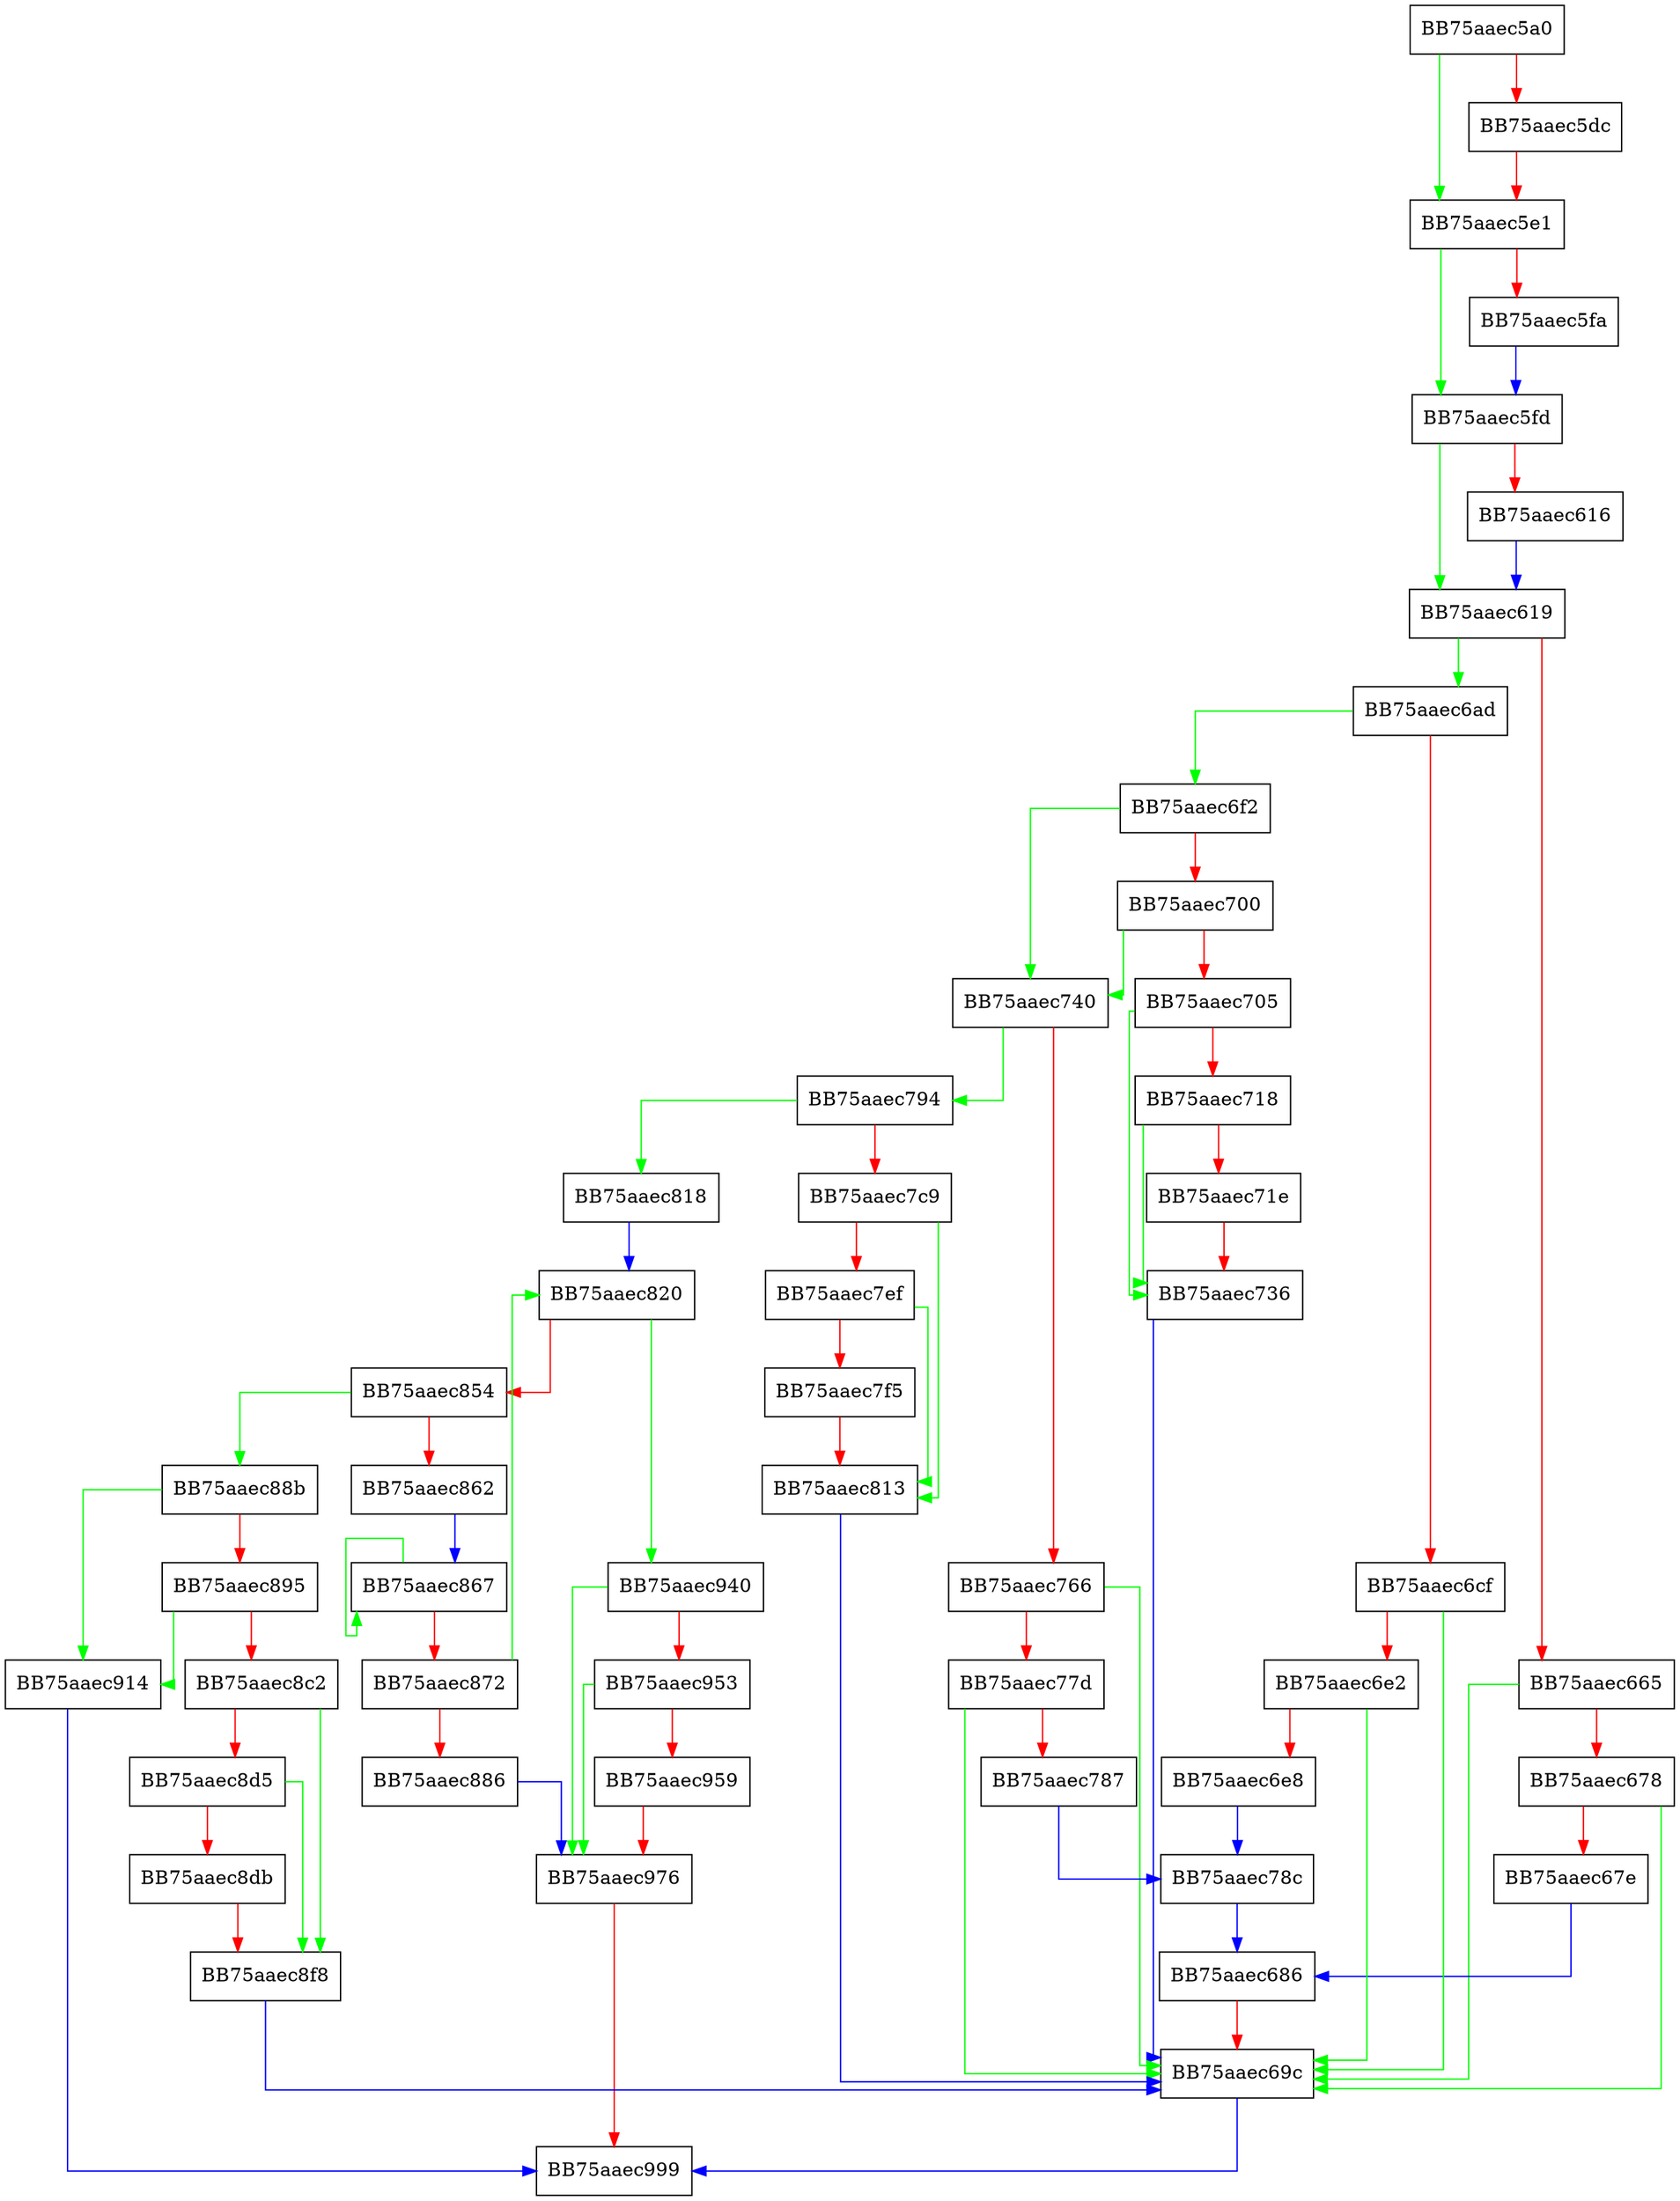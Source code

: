 digraph CopySample {
  node [shape="box"];
  graph [splines=ortho];
  BB75aaec5a0 -> BB75aaec5e1 [color="green"];
  BB75aaec5a0 -> BB75aaec5dc [color="red"];
  BB75aaec5dc -> BB75aaec5e1 [color="red"];
  BB75aaec5e1 -> BB75aaec5fd [color="green"];
  BB75aaec5e1 -> BB75aaec5fa [color="red"];
  BB75aaec5fa -> BB75aaec5fd [color="blue"];
  BB75aaec5fd -> BB75aaec619 [color="green"];
  BB75aaec5fd -> BB75aaec616 [color="red"];
  BB75aaec616 -> BB75aaec619 [color="blue"];
  BB75aaec619 -> BB75aaec6ad [color="green"];
  BB75aaec619 -> BB75aaec665 [color="red"];
  BB75aaec665 -> BB75aaec69c [color="green"];
  BB75aaec665 -> BB75aaec678 [color="red"];
  BB75aaec678 -> BB75aaec69c [color="green"];
  BB75aaec678 -> BB75aaec67e [color="red"];
  BB75aaec67e -> BB75aaec686 [color="blue"];
  BB75aaec686 -> BB75aaec69c [color="red"];
  BB75aaec69c -> BB75aaec999 [color="blue"];
  BB75aaec6ad -> BB75aaec6f2 [color="green"];
  BB75aaec6ad -> BB75aaec6cf [color="red"];
  BB75aaec6cf -> BB75aaec69c [color="green"];
  BB75aaec6cf -> BB75aaec6e2 [color="red"];
  BB75aaec6e2 -> BB75aaec69c [color="green"];
  BB75aaec6e2 -> BB75aaec6e8 [color="red"];
  BB75aaec6e8 -> BB75aaec78c [color="blue"];
  BB75aaec6f2 -> BB75aaec740 [color="green"];
  BB75aaec6f2 -> BB75aaec700 [color="red"];
  BB75aaec700 -> BB75aaec740 [color="green"];
  BB75aaec700 -> BB75aaec705 [color="red"];
  BB75aaec705 -> BB75aaec736 [color="green"];
  BB75aaec705 -> BB75aaec718 [color="red"];
  BB75aaec718 -> BB75aaec736 [color="green"];
  BB75aaec718 -> BB75aaec71e [color="red"];
  BB75aaec71e -> BB75aaec736 [color="red"];
  BB75aaec736 -> BB75aaec69c [color="blue"];
  BB75aaec740 -> BB75aaec794 [color="green"];
  BB75aaec740 -> BB75aaec766 [color="red"];
  BB75aaec766 -> BB75aaec69c [color="green"];
  BB75aaec766 -> BB75aaec77d [color="red"];
  BB75aaec77d -> BB75aaec69c [color="green"];
  BB75aaec77d -> BB75aaec787 [color="red"];
  BB75aaec787 -> BB75aaec78c [color="blue"];
  BB75aaec78c -> BB75aaec686 [color="blue"];
  BB75aaec794 -> BB75aaec818 [color="green"];
  BB75aaec794 -> BB75aaec7c9 [color="red"];
  BB75aaec7c9 -> BB75aaec813 [color="green"];
  BB75aaec7c9 -> BB75aaec7ef [color="red"];
  BB75aaec7ef -> BB75aaec813 [color="green"];
  BB75aaec7ef -> BB75aaec7f5 [color="red"];
  BB75aaec7f5 -> BB75aaec813 [color="red"];
  BB75aaec813 -> BB75aaec69c [color="blue"];
  BB75aaec818 -> BB75aaec820 [color="blue"];
  BB75aaec820 -> BB75aaec940 [color="green"];
  BB75aaec820 -> BB75aaec854 [color="red"];
  BB75aaec854 -> BB75aaec88b [color="green"];
  BB75aaec854 -> BB75aaec862 [color="red"];
  BB75aaec862 -> BB75aaec867 [color="blue"];
  BB75aaec867 -> BB75aaec867 [color="green"];
  BB75aaec867 -> BB75aaec872 [color="red"];
  BB75aaec872 -> BB75aaec820 [color="green"];
  BB75aaec872 -> BB75aaec886 [color="red"];
  BB75aaec886 -> BB75aaec976 [color="blue"];
  BB75aaec88b -> BB75aaec914 [color="green"];
  BB75aaec88b -> BB75aaec895 [color="red"];
  BB75aaec895 -> BB75aaec914 [color="green"];
  BB75aaec895 -> BB75aaec8c2 [color="red"];
  BB75aaec8c2 -> BB75aaec8f8 [color="green"];
  BB75aaec8c2 -> BB75aaec8d5 [color="red"];
  BB75aaec8d5 -> BB75aaec8f8 [color="green"];
  BB75aaec8d5 -> BB75aaec8db [color="red"];
  BB75aaec8db -> BB75aaec8f8 [color="red"];
  BB75aaec8f8 -> BB75aaec69c [color="blue"];
  BB75aaec914 -> BB75aaec999 [color="blue"];
  BB75aaec940 -> BB75aaec976 [color="green"];
  BB75aaec940 -> BB75aaec953 [color="red"];
  BB75aaec953 -> BB75aaec976 [color="green"];
  BB75aaec953 -> BB75aaec959 [color="red"];
  BB75aaec959 -> BB75aaec976 [color="red"];
  BB75aaec976 -> BB75aaec999 [color="red"];
}